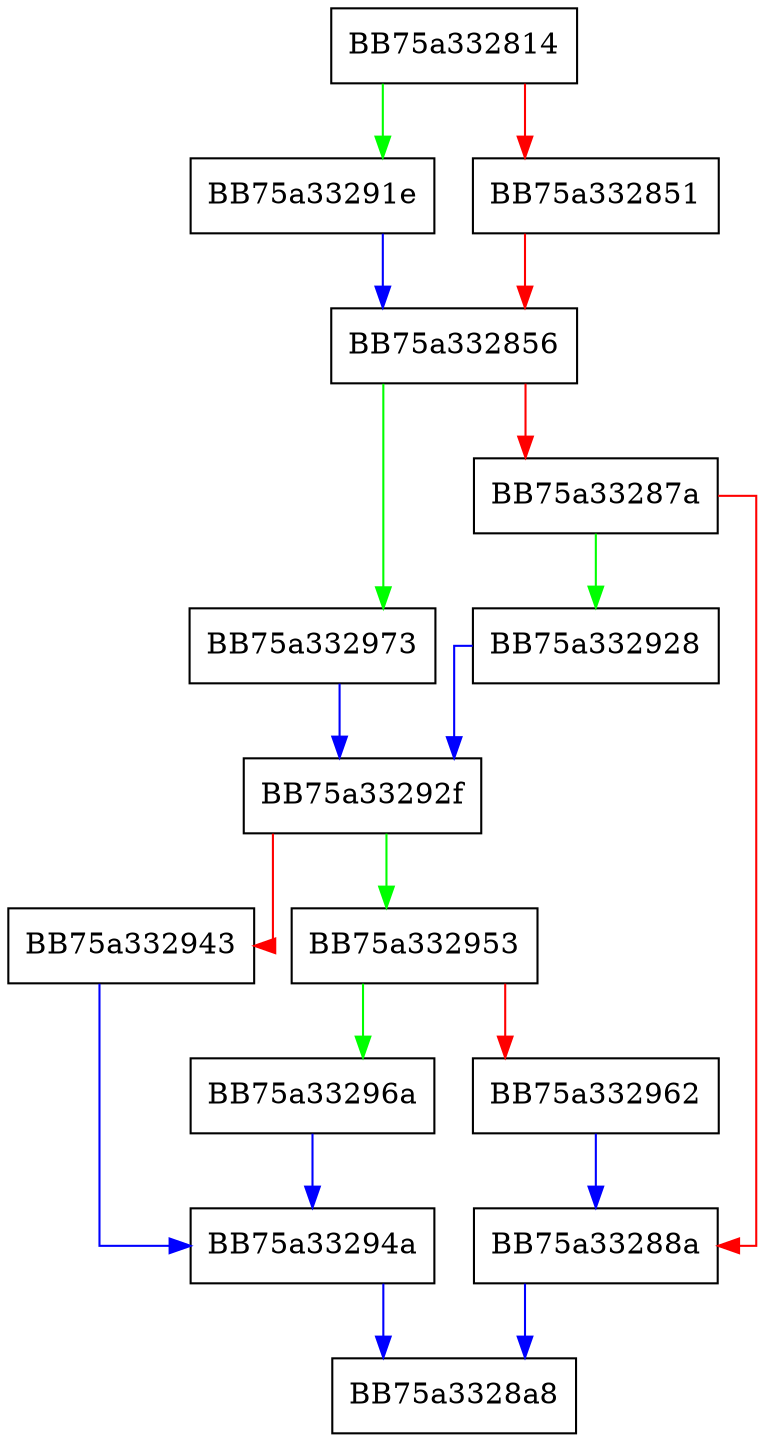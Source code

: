 digraph mov_reg_Ib {
  node [shape="box"];
  graph [splines=ortho];
  BB75a332814 -> BB75a33291e [color="green"];
  BB75a332814 -> BB75a332851 [color="red"];
  BB75a332851 -> BB75a332856 [color="red"];
  BB75a332856 -> BB75a332973 [color="green"];
  BB75a332856 -> BB75a33287a [color="red"];
  BB75a33287a -> BB75a332928 [color="green"];
  BB75a33287a -> BB75a33288a [color="red"];
  BB75a33288a -> BB75a3328a8 [color="blue"];
  BB75a33291e -> BB75a332856 [color="blue"];
  BB75a332928 -> BB75a33292f [color="blue"];
  BB75a33292f -> BB75a332953 [color="green"];
  BB75a33292f -> BB75a332943 [color="red"];
  BB75a332943 -> BB75a33294a [color="blue"];
  BB75a33294a -> BB75a3328a8 [color="blue"];
  BB75a332953 -> BB75a33296a [color="green"];
  BB75a332953 -> BB75a332962 [color="red"];
  BB75a332962 -> BB75a33288a [color="blue"];
  BB75a33296a -> BB75a33294a [color="blue"];
  BB75a332973 -> BB75a33292f [color="blue"];
}